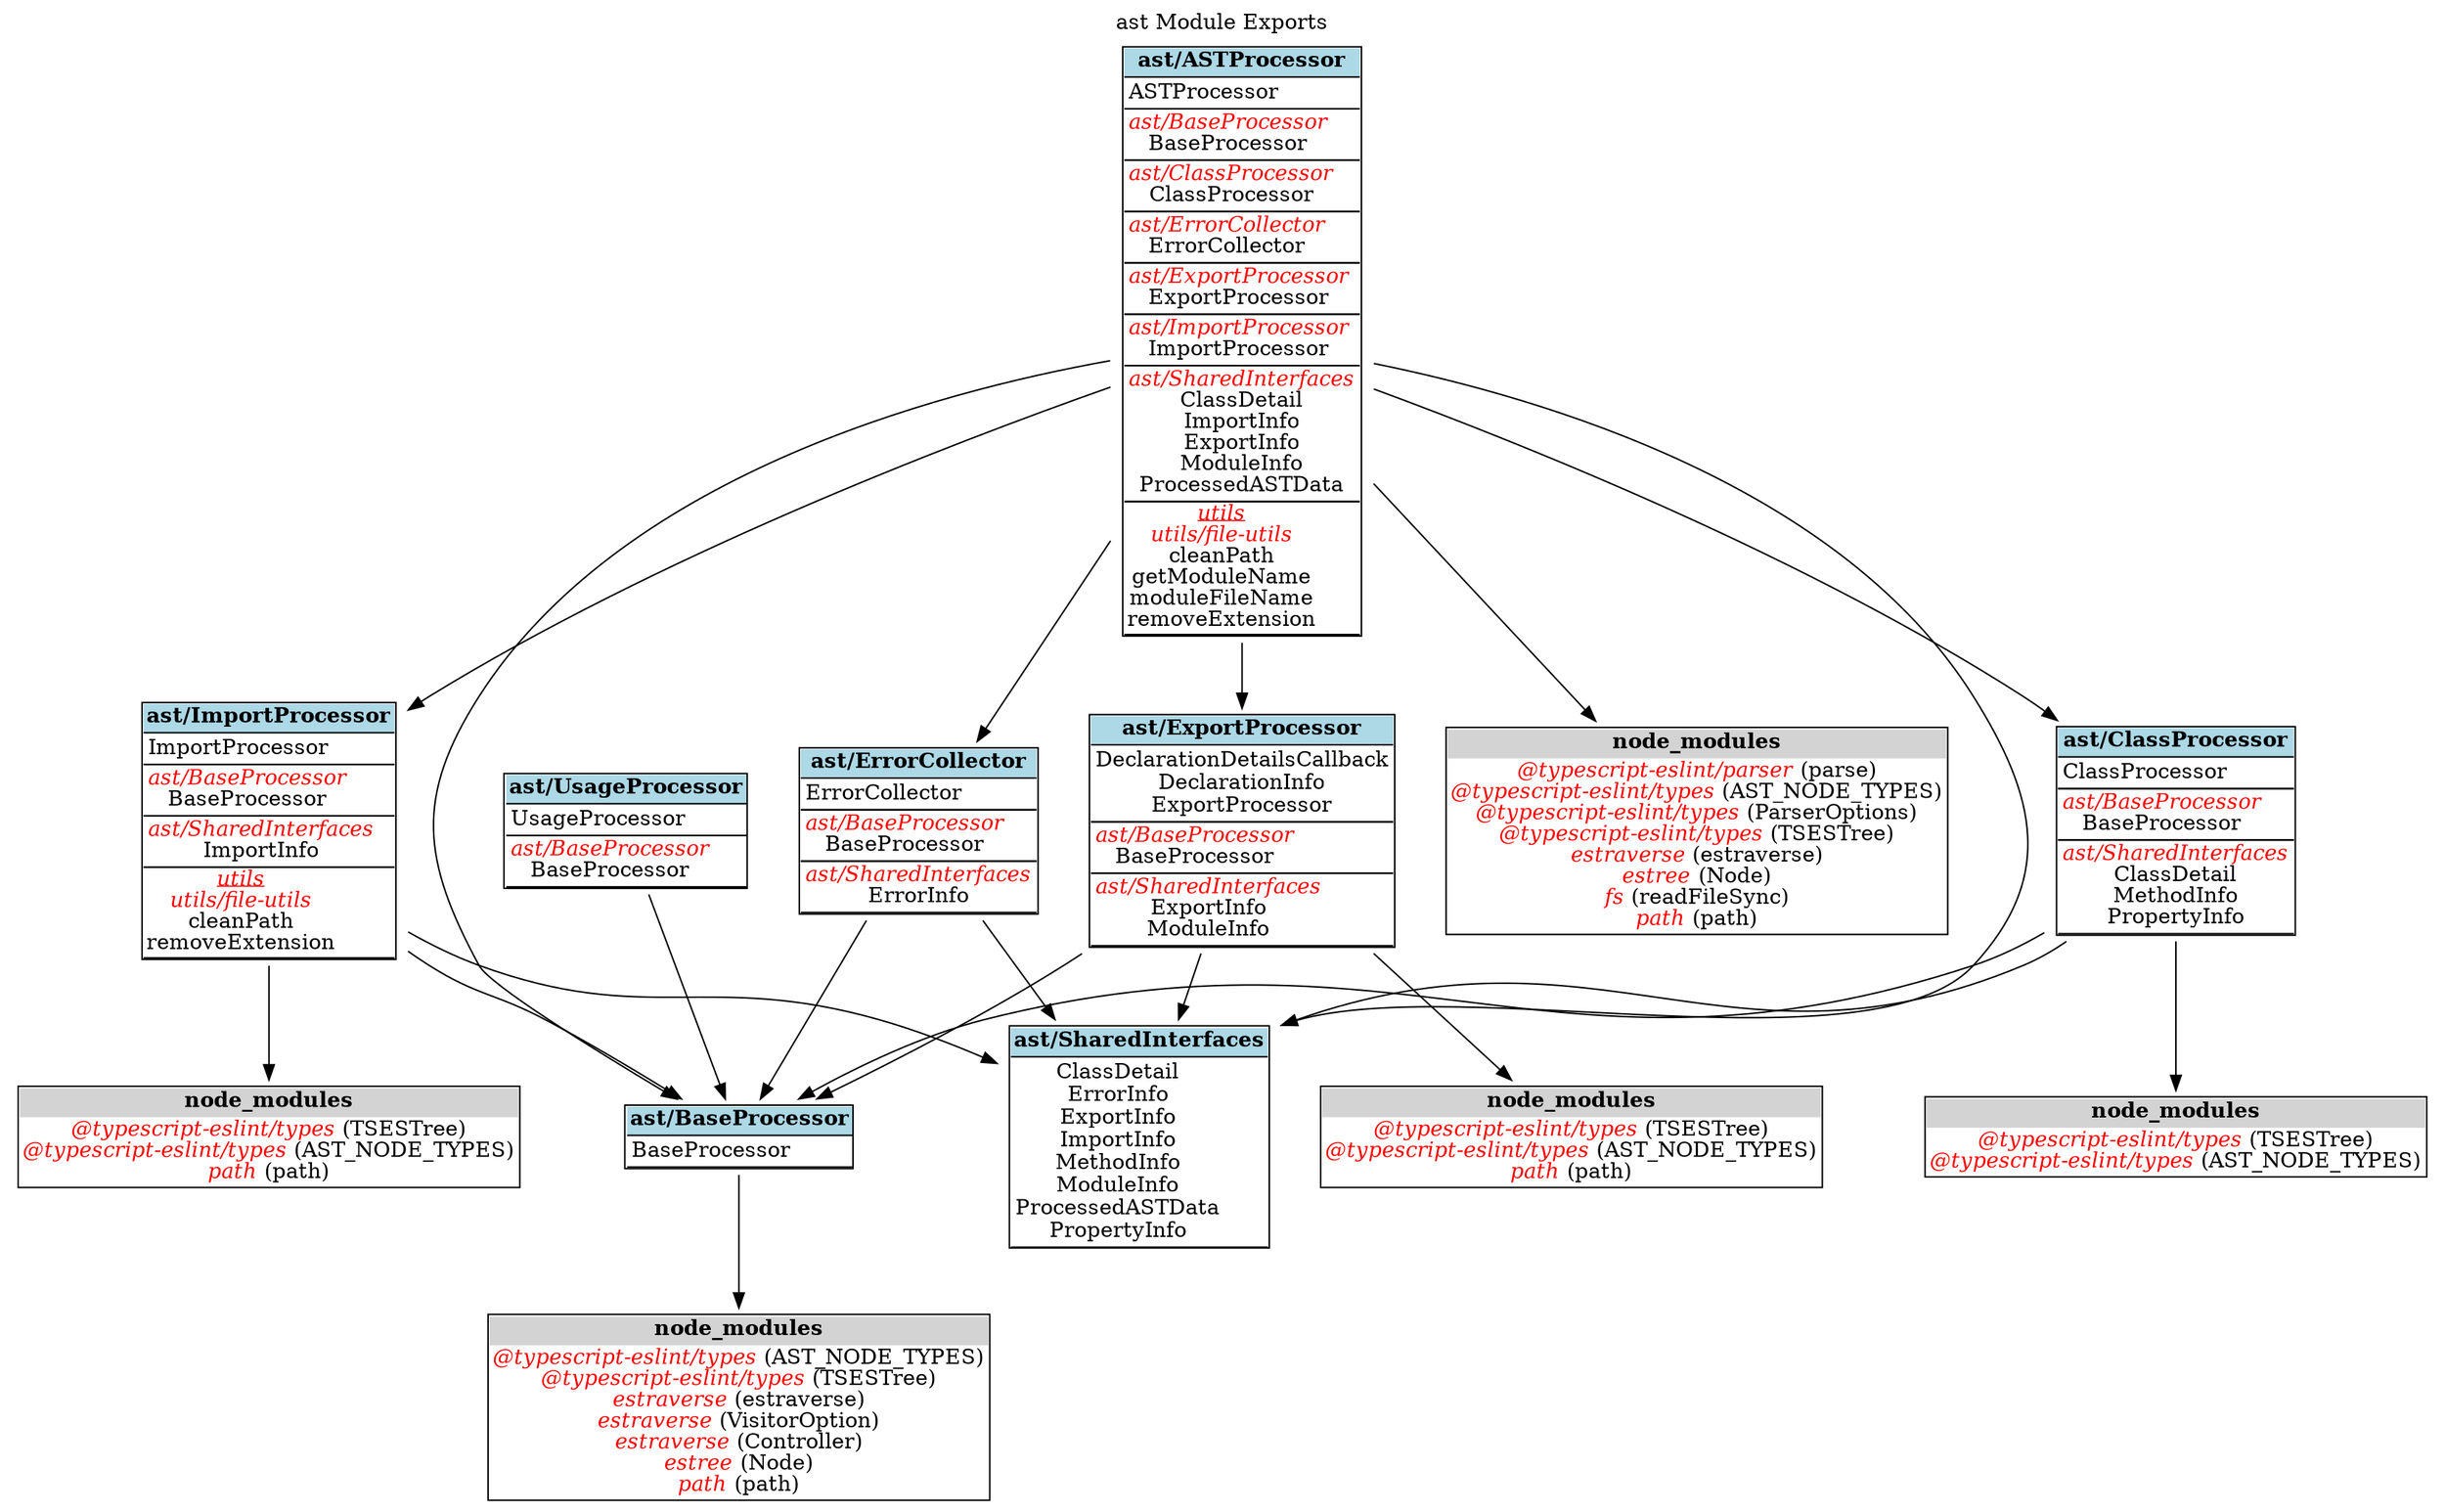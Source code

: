 digraph {label="ast Module Exports";
labelloc="t";
"ast/ASTProcessor" [shape=none, label=<<TABLE cellspacing="0" cellborder="0" align="left">
<TR><TD bgcolor="lightblue" align="center"><B>ast/ASTProcessor</B></TD></TR>
<TR><TD BORDER="1" SIDES="TB" align="left">
ASTProcessor<BR/>
</TD></TR>
<TR><TD BORDER="1" SIDES="TB" align="left">
<font color="red"><I>ast/BaseProcessor</I></font><BR/>
BaseProcessor<BR/>
</TD></TR>
<TR><TD BORDER="1" SIDES="TB" align="left">
<font color="red"><I>ast/ClassProcessor</I></font><BR/>
ClassProcessor<BR/>
</TD></TR>
<TR><TD BORDER="1" SIDES="TB" align="left">
<font color="red"><I>ast/ErrorCollector</I></font><BR/>
ErrorCollector<BR/>
</TD></TR>
<TR><TD BORDER="1" SIDES="TB" align="left">
<font color="red"><I>ast/ExportProcessor</I></font><BR/>
ExportProcessor<BR/>
</TD></TR>
<TR><TD BORDER="1" SIDES="TB" align="left">
<font color="red"><I>ast/ImportProcessor</I></font><BR/>
ImportProcessor<BR/>
</TD></TR>
<TR><TD BORDER="1" SIDES="TB" align="left">
<font color="red"><I>ast/SharedInterfaces</I></font><BR/>
ClassDetail<BR/>
ImportInfo<BR/>
ExportInfo<BR/>
ModuleInfo<BR/>
ProcessedASTData<BR/>
</TD></TR>
<TR><TD BORDER="1" SIDES="TB" cellpadding="1" align="left" HREF="diagrams.html#utils" TARGET="_top">
<font color="red"><I><U>utils</U></I></font><BR/>
<font color="red"><I>utils/file-utils</I></font><BR/>
cleanPath<BR/>
getModuleName<BR/>
moduleFileName<BR/>
removeExtension<BR/>
</TD></TR>
</TABLE>>];
"ast/ASTProcessor-node_modules" [shape=none, label=<<TABLE cellspacing="0" cellborder="0" align="left">
<TR><TD bgcolor="lightgrey" align="center"><B>node_modules</B></TD></TR>
<TR><TD align="left">
<font color="red"><I>@typescript-eslint/parser</I></font> (parse)<BR/>
<font color="red"><I>@typescript-eslint/types</I></font> (AST_NODE_TYPES)<BR/>
<font color="red"><I>@typescript-eslint/types</I></font> (ParserOptions)<BR/>
<font color="red"><I>@typescript-eslint/types</I></font> (TSESTree)<BR/>
<font color="red"><I>estraverse</I></font> (estraverse)<BR/>
<font color="red"><I>estree</I></font> (Node)<BR/>
<font color="red"><I>fs</I></font> (readFileSync)<BR/>
<font color="red"><I>path</I></font> (path)<BR/>
</TD></TR>
</TABLE>>];
"ast/ASTProcessor"->"ast/ASTProcessor-node_modules";
"ast/BaseProcessor" [shape=none, label=<<TABLE cellspacing="0" cellborder="0" align="left">
<TR><TD bgcolor="lightblue" align="center"><B>ast/BaseProcessor</B></TD></TR>
<TR><TD BORDER="1" SIDES="TB" align="left">
BaseProcessor<BR/>
</TD></TR>
</TABLE>>];
"ast/BaseProcessor-node_modules" [shape=none, label=<<TABLE cellspacing="0" cellborder="0" align="left">
<TR><TD bgcolor="lightgrey" align="center"><B>node_modules</B></TD></TR>
<TR><TD align="left">
<font color="red"><I>@typescript-eslint/types</I></font> (AST_NODE_TYPES)<BR/>
<font color="red"><I>@typescript-eslint/types</I></font> (TSESTree)<BR/>
<font color="red"><I>estraverse</I></font> (estraverse)<BR/>
<font color="red"><I>estraverse</I></font> (VisitorOption)<BR/>
<font color="red"><I>estraverse</I></font> (Controller)<BR/>
<font color="red"><I>estree</I></font> (Node)<BR/>
<font color="red"><I>path</I></font> (path)<BR/>
</TD></TR>
</TABLE>>];
"ast/BaseProcessor"->"ast/BaseProcessor-node_modules";
"ast/ClassProcessor" [shape=none, label=<<TABLE cellspacing="0" cellborder="0" align="left">
<TR><TD bgcolor="lightblue" align="center"><B>ast/ClassProcessor</B></TD></TR>
<TR><TD BORDER="1" SIDES="TB" align="left">
ClassProcessor<BR/>
</TD></TR>
<TR><TD BORDER="1" SIDES="TB" align="left">
<font color="red"><I>ast/BaseProcessor</I></font><BR/>
BaseProcessor<BR/>
</TD></TR>
<TR><TD BORDER="1" SIDES="TB" align="left">
<font color="red"><I>ast/SharedInterfaces</I></font><BR/>
ClassDetail<BR/>
MethodInfo<BR/>
PropertyInfo<BR/>
</TD></TR>
</TABLE>>];
"ast/ClassProcessor-node_modules" [shape=none, label=<<TABLE cellspacing="0" cellborder="0" align="left">
<TR><TD bgcolor="lightgrey" align="center"><B>node_modules</B></TD></TR>
<TR><TD align="left">
<font color="red"><I>@typescript-eslint/types</I></font> (TSESTree)<BR/>
<font color="red"><I>@typescript-eslint/types</I></font> (AST_NODE_TYPES)<BR/>
</TD></TR>
</TABLE>>];
"ast/ClassProcessor"->"ast/ClassProcessor-node_modules";
"ast/ErrorCollector" [shape=none, label=<<TABLE cellspacing="0" cellborder="0" align="left">
<TR><TD bgcolor="lightblue" align="center"><B>ast/ErrorCollector</B></TD></TR>
<TR><TD BORDER="1" SIDES="TB" align="left">
ErrorCollector<BR/>
</TD></TR>
<TR><TD BORDER="1" SIDES="TB" align="left">
<font color="red"><I>ast/BaseProcessor</I></font><BR/>
BaseProcessor<BR/>
</TD></TR>
<TR><TD BORDER="1" SIDES="TB" align="left">
<font color="red"><I>ast/SharedInterfaces</I></font><BR/>
ErrorInfo<BR/>
</TD></TR>
</TABLE>>];
"ast/ExportProcessor" [shape=none, label=<<TABLE cellspacing="0" cellborder="0" align="left">
<TR><TD bgcolor="lightblue" align="center"><B>ast/ExportProcessor</B></TD></TR>
<TR><TD BORDER="1" SIDES="TB" align="left">
DeclarationDetailsCallback<BR/>
DeclarationInfo<BR/>
ExportProcessor<BR/>
</TD></TR>
<TR><TD BORDER="1" SIDES="TB" align="left">
<font color="red"><I>ast/BaseProcessor</I></font><BR/>
BaseProcessor<BR/>
</TD></TR>
<TR><TD BORDER="1" SIDES="TB" align="left">
<font color="red"><I>ast/SharedInterfaces</I></font><BR/>
ExportInfo<BR/>
ModuleInfo<BR/>
</TD></TR>
</TABLE>>];
"ast/ExportProcessor-node_modules" [shape=none, label=<<TABLE cellspacing="0" cellborder="0" align="left">
<TR><TD bgcolor="lightgrey" align="center"><B>node_modules</B></TD></TR>
<TR><TD align="left">
<font color="red"><I>@typescript-eslint/types</I></font> (TSESTree)<BR/>
<font color="red"><I>@typescript-eslint/types</I></font> (AST_NODE_TYPES)<BR/>
<font color="red"><I>path</I></font> (path)<BR/>
</TD></TR>
</TABLE>>];
"ast/ExportProcessor"->"ast/ExportProcessor-node_modules";
"ast/ImportProcessor" [shape=none, label=<<TABLE cellspacing="0" cellborder="0" align="left">
<TR><TD bgcolor="lightblue" align="center"><B>ast/ImportProcessor</B></TD></TR>
<TR><TD BORDER="1" SIDES="TB" align="left">
ImportProcessor<BR/>
</TD></TR>
<TR><TD BORDER="1" SIDES="TB" align="left">
<font color="red"><I>ast/BaseProcessor</I></font><BR/>
BaseProcessor<BR/>
</TD></TR>
<TR><TD BORDER="1" SIDES="TB" align="left">
<font color="red"><I>ast/SharedInterfaces</I></font><BR/>
ImportInfo<BR/>
</TD></TR>
<TR><TD BORDER="1" SIDES="TB" cellpadding="1" align="left" HREF="diagrams.html#utils" TARGET="_top">
<font color="red"><I><U>utils</U></I></font><BR/>
<font color="red"><I>utils/file-utils</I></font><BR/>
cleanPath<BR/>
removeExtension<BR/>
</TD></TR>
</TABLE>>];
"ast/ImportProcessor-node_modules" [shape=none, label=<<TABLE cellspacing="0" cellborder="0" align="left">
<TR><TD bgcolor="lightgrey" align="center"><B>node_modules</B></TD></TR>
<TR><TD align="left">
<font color="red"><I>@typescript-eslint/types</I></font> (TSESTree)<BR/>
<font color="red"><I>@typescript-eslint/types</I></font> (AST_NODE_TYPES)<BR/>
<font color="red"><I>path</I></font> (path)<BR/>
</TD></TR>
</TABLE>>];
"ast/ImportProcessor"->"ast/ImportProcessor-node_modules";
"ast/SharedInterfaces" [shape=none, label=<<TABLE cellspacing="0" cellborder="0" align="left">
<TR><TD bgcolor="lightblue" align="center"><B>ast/SharedInterfaces</B></TD></TR>
<TR><TD BORDER="1" SIDES="TB" align="left">
ClassDetail<BR/>
ErrorInfo<BR/>
ExportInfo<BR/>
ImportInfo<BR/>
MethodInfo<BR/>
ModuleInfo<BR/>
ProcessedASTData<BR/>
PropertyInfo<BR/>
</TD></TR>
</TABLE>>];
"ast/UsageProcessor" [shape=none, label=<<TABLE cellspacing="0" cellborder="0" align="left">
<TR><TD bgcolor="lightblue" align="center"><B>ast/UsageProcessor</B></TD></TR>
<TR><TD BORDER="1" SIDES="TB" align="left">
UsageProcessor<BR/>
</TD></TR>
<TR><TD BORDER="1" SIDES="TB" align="left">
<font color="red"><I>ast/BaseProcessor</I></font><BR/>
BaseProcessor<BR/>
</TD></TR>
</TABLE>>];
"ast/ASTProcessor"->"ast/BaseProcessor";
"ast/ASTProcessor"->"ast/ClassProcessor";
"ast/ASTProcessor"->"ast/ErrorCollector";
"ast/ASTProcessor"->"ast/ExportProcessor";
"ast/ASTProcessor"->"ast/ImportProcessor";
"ast/ASTProcessor"->"ast/SharedInterfaces";
"ast/ClassProcessor"->"ast/BaseProcessor";
"ast/ClassProcessor"->"ast/SharedInterfaces";
"ast/ErrorCollector"->"ast/BaseProcessor";
"ast/ErrorCollector"->"ast/SharedInterfaces";
"ast/ExportProcessor"->"ast/BaseProcessor";
"ast/ExportProcessor"->"ast/SharedInterfaces";
"ast/ImportProcessor"->"ast/BaseProcessor";
"ast/ImportProcessor"->"ast/SharedInterfaces";
"ast/UsageProcessor"->"ast/BaseProcessor";
}
